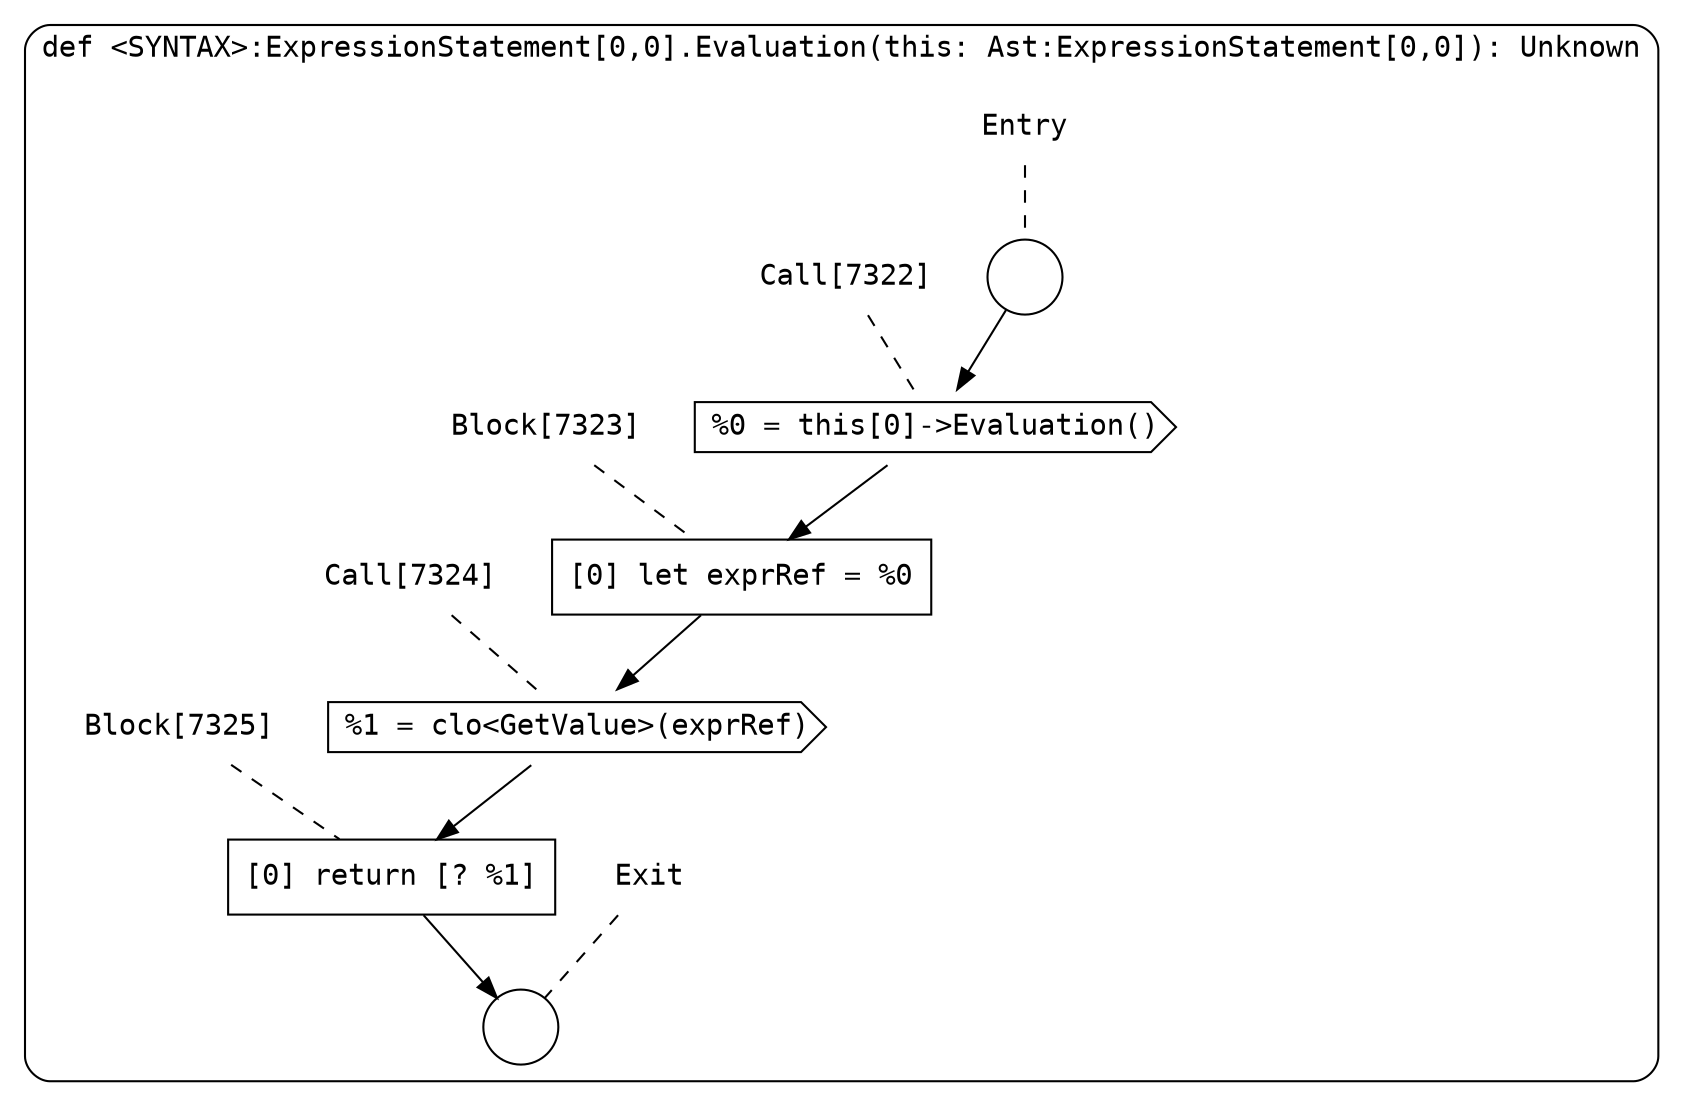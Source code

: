 digraph {
  graph [fontname = "Consolas"]
  node [fontname = "Consolas"]
  edge [fontname = "Consolas"]
  subgraph cluster1405 {
    label = "def <SYNTAX>:ExpressionStatement[0,0].Evaluation(this: Ast:ExpressionStatement[0,0]): Unknown"
    style = rounded
    cluster1405_entry_name [shape=none, label=<<font color="black">Entry</font>>]
    cluster1405_entry_name -> cluster1405_entry [arrowhead=none, color="black", style=dashed]
    cluster1405_entry [shape=circle label=" " color="black" fillcolor="white" style=filled]
    cluster1405_entry -> node7322 [color="black"]
    cluster1405_exit_name [shape=none, label=<<font color="black">Exit</font>>]
    cluster1405_exit_name -> cluster1405_exit [arrowhead=none, color="black", style=dashed]
    cluster1405_exit [shape=circle label=" " color="black" fillcolor="white" style=filled]
    node7322_name [shape=none, label=<<font color="black">Call[7322]</font>>]
    node7322_name -> node7322 [arrowhead=none, color="black", style=dashed]
    node7322 [shape=cds, label=<<font color="black">%0 = this[0]-&gt;Evaluation()</font>> color="black" fillcolor="white", style=filled]
    node7322 -> node7323 [color="black"]
    node7323_name [shape=none, label=<<font color="black">Block[7323]</font>>]
    node7323_name -> node7323 [arrowhead=none, color="black", style=dashed]
    node7323 [shape=box, label=<<font color="black">[0] let exprRef = %0<BR ALIGN="LEFT"/></font>> color="black" fillcolor="white", style=filled]
    node7323 -> node7324 [color="black"]
    node7324_name [shape=none, label=<<font color="black">Call[7324]</font>>]
    node7324_name -> node7324 [arrowhead=none, color="black", style=dashed]
    node7324 [shape=cds, label=<<font color="black">%1 = clo&lt;GetValue&gt;(exprRef)</font>> color="black" fillcolor="white", style=filled]
    node7324 -> node7325 [color="black"]
    node7325_name [shape=none, label=<<font color="black">Block[7325]</font>>]
    node7325_name -> node7325 [arrowhead=none, color="black", style=dashed]
    node7325 [shape=box, label=<<font color="black">[0] return [? %1]<BR ALIGN="LEFT"/></font>> color="black" fillcolor="white", style=filled]
    node7325 -> cluster1405_exit [color="black"]
  }
}